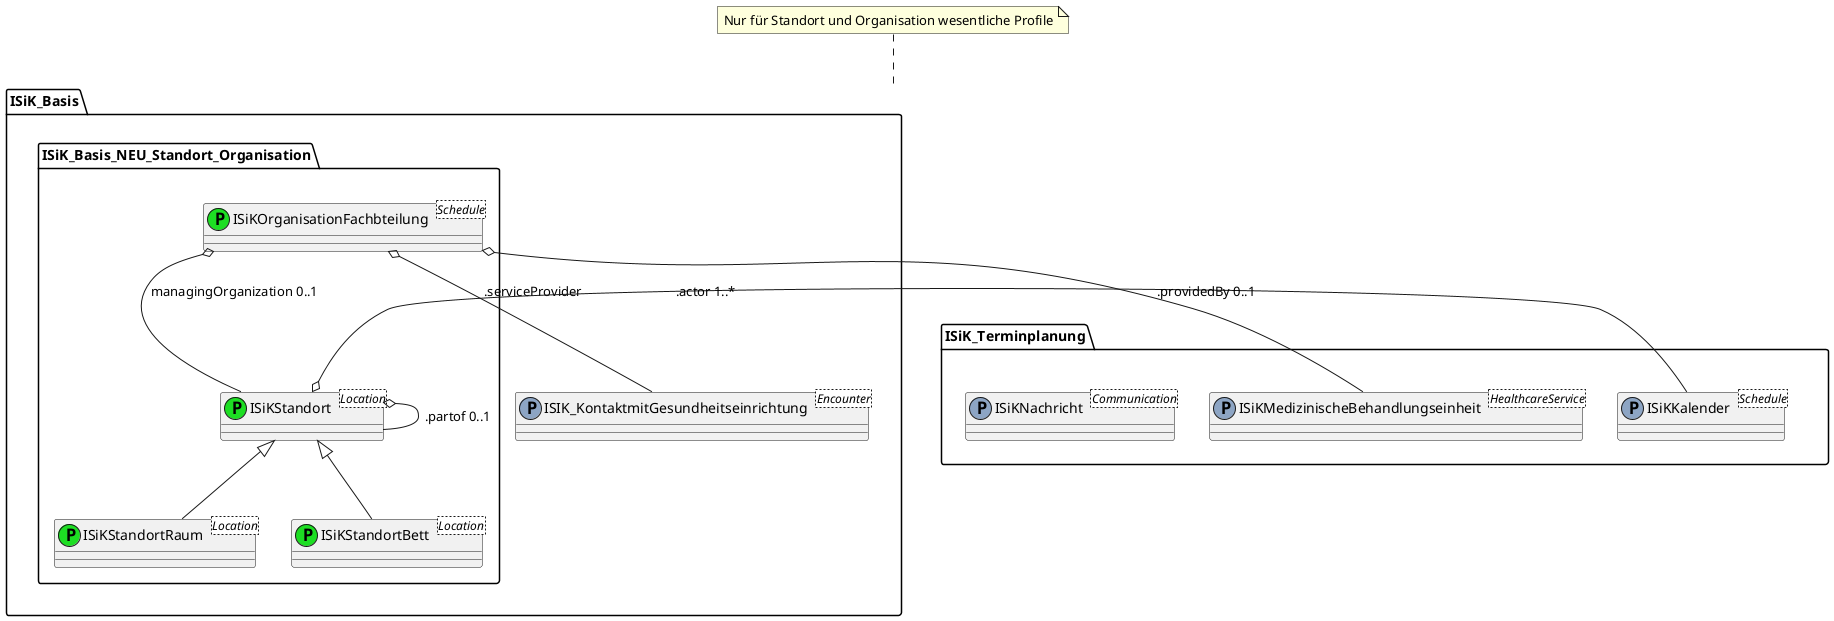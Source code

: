 @startuml 

namespace ISiK_Basis {

    namespace ISiK_Basis_NEU_Standort_Organisation {

    class ISiKStandort <Location><<(P,#1dde23)>>
    ' https://build.fhir.org/location.html

    class ISiKStandortRaum <Location><<(P,#1dde23)>>

    class ISiKStandortBett <Location><<(P,#1dde23)>>

    class ISiKOrganisationFachbteilung <Schedule><<(P,#1dde23)>>

    ISiKStandort	<|-- ISiKStandortRaum
    ISiKStandort	<|-- ISiKStandortBett
    ISiKStandort o-- ISiKStandort : .partof 0..1

    ' https://build.fhir.org/organization.html
    class ISiKOrganisationFachbteilung <Schedule><<(P,#1dde23)>>
    ISiKOrganisationFachbteilung o-- ISiKStandort : managingOrganization 0..1

    }

    class ISIK_KontaktmitGesundheitseinrichtung <Encounter><<(P,#8DA5C4)>>
    
    ISiK_Basis.ISiK_Basis_NEU_Standort_Organisation.ISiKOrganisationFachbteilung o-- ISIK_KontaktmitGesundheitseinrichtung : .serviceProvider

}

note top of ISiK_Basis: Nur für Standort und Organisation wesentliche Profile


namespace ISiK_Terminplanung {
    class ISiKKalender <Schedule><<(P,#8DA5C4)>>
    class ISiKMedizinischeBehandlungseinheit <HealthcareService><<(P,#8DA5C4)>>
    class ISiKNachricht <Communication><<(P,#8DA5C4)>>
}

ISiK_Basis.ISiK_Basis_NEU_Standort_Organisation.ISiKStandort o-- ISiK_Terminplanung.ISiKKalender : .actor 1..*
ISiK_Basis.ISiK_Basis_NEU_Standort_Organisation.ISiKOrganisationFachbteilung o-- ISiK_Terminplanung.ISiKMedizinischeBehandlungseinheit : .providedBy 0..1



ISiK_Basis --up[hidden]->   ISiK_Terminplanung



/'
together ISiK_Terminplanung {

   class ISiKKalender <Schedule><<(P,#8DA5C4)>>{
   extension : **ScheduleName**
   |_ (All Slices)
      |_ <s> extension </s>
      |_ KalenderName : **Extension**
   active
   serviceType
   specialty
   |_ Fachrichtung : **IHEXDSauthorSpeciality**
   actor : Reference ( **Patient** | **Practitioner** | PractitionerRole | \n\t**RelatedPerson** | Device | HealthcareService | Location)
   |_ identifier
   |_ display
   |_ Akteur : Reference (**Practitioner** | HealthcareService)
      |_ reference
   }

   class ISiKMedizinischeBehandlungseinheit <HealthcareService><<(P,#8DA5C4)>>{
   active
   type
   specialty
   |_ Fachrichtung : **IHEXDSauthorSpeciality**
   name
   }

   class ISiKNachricht <Communication><<(P,#8DA5C4)>>{
   inResponseTo : Reference (Communication)
   status
   subject : Reference ( **Patient** )
   sent
   recipient : Reference ( Device | Organization | **Patient** | **Practitioner** | \n\tPractitionerRole | **RelatedPerson** | Group | CareTeam | HealthcareService)
   |_ identifier
   |_ display
   |_ ISiKRecipient : Reference ( **Practitioner** | HealthcareService)
      |_ reference
   sender : Reference ( Device | Organization | **Patient** | **Practitioner** | \n\tPractitionerRole | **RelatedPerson** | HealthcareService)
   |_ reference
   payload : BackboneElement
   |_ content[x]
      |_ contentString
      |_ contentAttachment
         |_ contentType
         |_ <s>data</s>
         |_ url
         |_ creation
   }

   class ISiKTermin <Appointment><<(P,#8DA5C4)>>{

   }

   class ISiKTerminblock <Slot><<(P,#8DA5C4)>>{

   }

   class ISiKTerminKontaktMitGesundheitseinrichtung <Encounter><<(P,#8DA5C4)>>{

   }
}

'/
